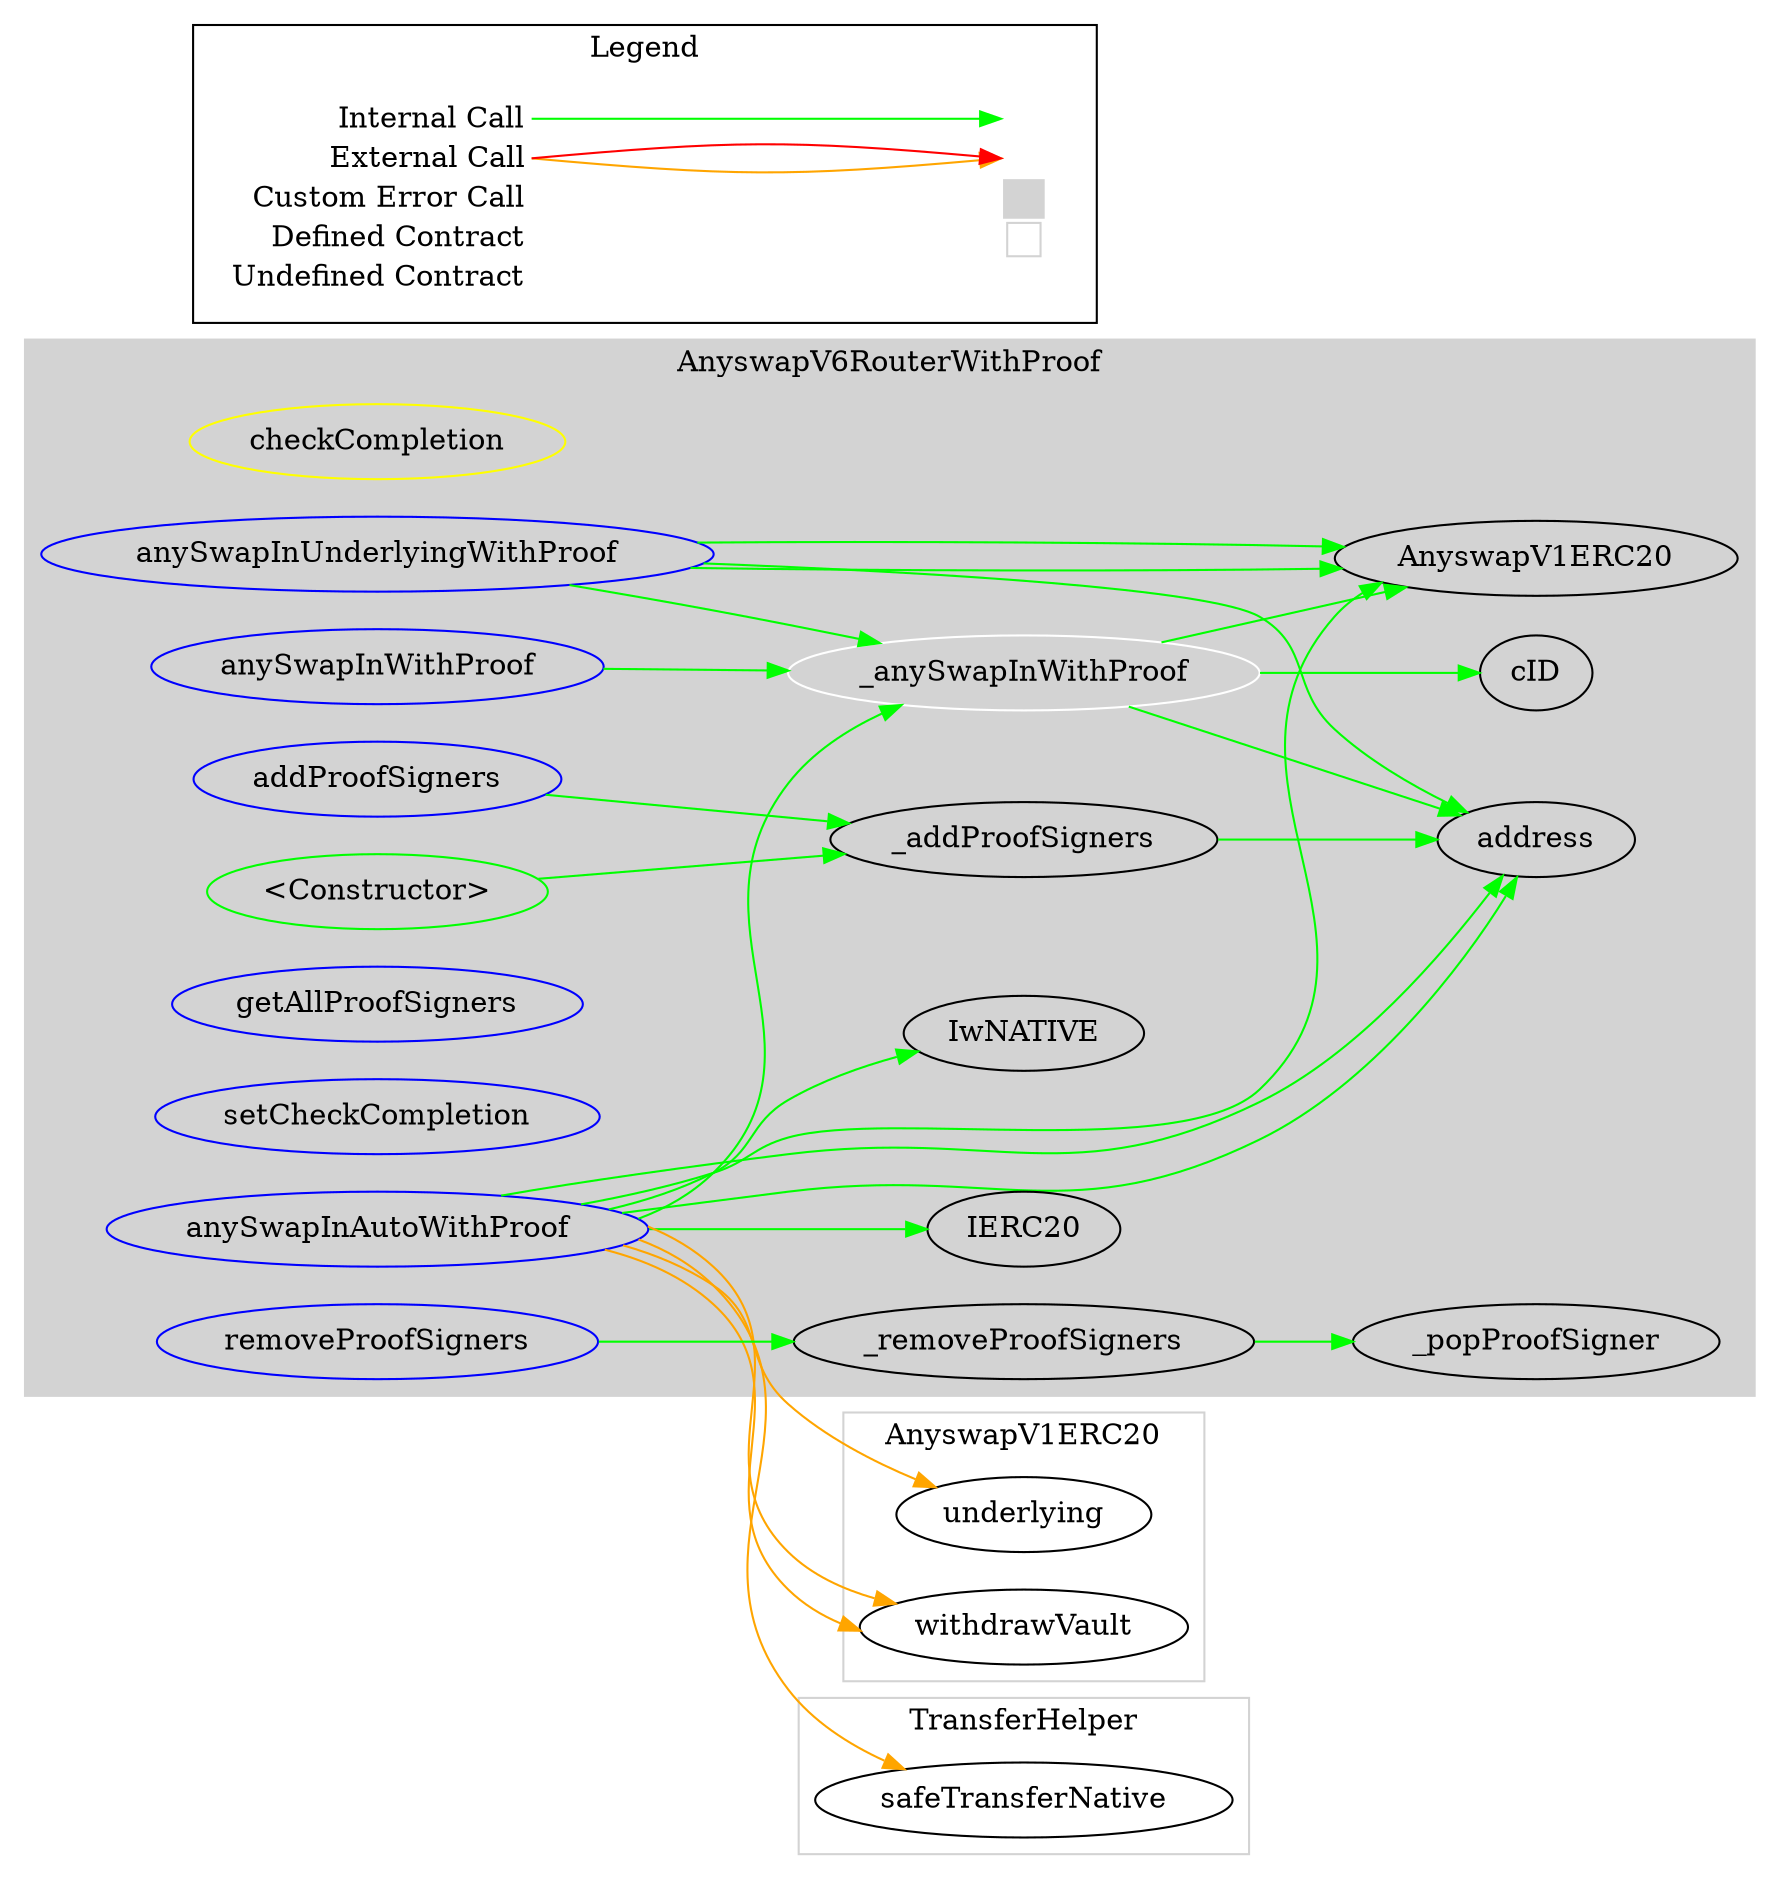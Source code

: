 digraph G {
  graph [ ratio = "auto", page = "100", compound =true ];
subgraph "clusterAnyswapV6RouterWithProof" {
  graph [ label = "AnyswapV6RouterWithProof", color = "lightgray", style = "filled", bgcolor = "lightgray" ];
  "AnyswapV6RouterWithProof.checkCompletion" [ label = "checkCompletion", color = "yellow" ];
  "AnyswapV6RouterWithProof.<Constructor>" [ label = "<Constructor>", color = "green" ];
  "AnyswapV6RouterWithProof._anySwapInWithProof" [ label = "_anySwapInWithProof", color = "white" ];
  "AnyswapV6RouterWithProof.anySwapInWithProof" [ label = "anySwapInWithProof", color = "blue" ];
  "AnyswapV6RouterWithProof.anySwapInUnderlyingWithProof" [ label = "anySwapInUnderlyingWithProof", color = "blue" ];
  "AnyswapV6RouterWithProof.anySwapInAutoWithProof" [ label = "anySwapInAutoWithProof", color = "blue" ];
  "AnyswapV6RouterWithProof.getAllProofSigners" [ label = "getAllProofSigners", color = "blue" ];
  "AnyswapV6RouterWithProof.setCheckCompletion" [ label = "setCheckCompletion", color = "blue" ];
  "AnyswapV6RouterWithProof.addProofSigners" [ label = "addProofSigners", color = "blue" ];
  "AnyswapV6RouterWithProof.removeProofSigners" [ label = "removeProofSigners", color = "blue" ];
  "AnyswapV6RouterWithProof._addProofSigners" [ label = "_addProofSigners" ];
  "AnyswapV6RouterWithProof._removeProofSigners" [ label = "_removeProofSigners" ];
  "AnyswapV6RouterWithProof._popProofSigner" [ label = "_popProofSigner" ];
  "AnyswapV6RouterWithProof.address" [ label = "address" ];
  "AnyswapV6RouterWithProof.AnyswapV1ERC20" [ label = "AnyswapV1ERC20" ];
  "AnyswapV6RouterWithProof.cID" [ label = "cID" ];
  "AnyswapV6RouterWithProof.IERC20" [ label = "IERC20" ];
  "AnyswapV6RouterWithProof.IwNATIVE" [ label = "IwNATIVE" ];
}

subgraph "clusterAnyswapV1ERC20" {
  graph [ label = "AnyswapV1ERC20", color = "lightgray" ];
  "AnyswapV1ERC20.underlying" [ label = "underlying" ];
  "AnyswapV1ERC20.withdrawVault" [ label = "withdrawVault" ];
}

subgraph "clusterTransferHelper" {
  graph [ label = "TransferHelper", color = "lightgray" ];
  "TransferHelper.safeTransferNative" [ label = "safeTransferNative" ];
}

  "AnyswapV6RouterWithProof.<Constructor>";
  "AnyswapV6RouterWithProof._addProofSigners";
  "AnyswapV6RouterWithProof._anySwapInWithProof";
  "AnyswapV6RouterWithProof.address";
  "AnyswapV6RouterWithProof.AnyswapV1ERC20";
  "AnyswapV6RouterWithProof.cID";
  "AnyswapV6RouterWithProof.anySwapInWithProof";
  "AnyswapV6RouterWithProof.anySwapInUnderlyingWithProof";
  "AnyswapV6RouterWithProof.anySwapInAutoWithProof";
  "AnyswapV1ERC20.underlying";
  "AnyswapV6RouterWithProof.IERC20";
  "AnyswapV1ERC20.withdrawVault";
  "AnyswapV6RouterWithProof.IwNATIVE";
  "TransferHelper.safeTransferNative";
  "AnyswapV6RouterWithProof.addProofSigners";
  "AnyswapV6RouterWithProof.removeProofSigners";
  "AnyswapV6RouterWithProof._removeProofSigners";
  "AnyswapV6RouterWithProof._popProofSigner";
  "AnyswapV6RouterWithProof.<Constructor>" -> "AnyswapV6RouterWithProof._addProofSigners" [ color = "green" ];
  "AnyswapV6RouterWithProof._anySwapInWithProof" -> "AnyswapV6RouterWithProof.address" [ color = "green" ];
  "AnyswapV6RouterWithProof._anySwapInWithProof" -> "AnyswapV6RouterWithProof.AnyswapV1ERC20" [ color = "green" ];
  "AnyswapV6RouterWithProof._anySwapInWithProof" -> "AnyswapV6RouterWithProof.cID" [ color = "green" ];
  "AnyswapV6RouterWithProof.anySwapInWithProof" -> "AnyswapV6RouterWithProof._anySwapInWithProof" [ color = "green" ];
  "AnyswapV6RouterWithProof.anySwapInUnderlyingWithProof" -> "AnyswapV6RouterWithProof.AnyswapV1ERC20" [ color = "green" ];
  "AnyswapV6RouterWithProof.anySwapInUnderlyingWithProof" -> "AnyswapV6RouterWithProof.address" [ color = "green" ];
  "AnyswapV6RouterWithProof.anySwapInUnderlyingWithProof" -> "AnyswapV6RouterWithProof._anySwapInWithProof" [ color = "green" ];
  "AnyswapV6RouterWithProof.anySwapInUnderlyingWithProof" -> "AnyswapV6RouterWithProof.AnyswapV1ERC20" [ color = "green" ];
  "AnyswapV6RouterWithProof.anySwapInAutoWithProof" -> "AnyswapV6RouterWithProof._anySwapInWithProof" [ color = "green" ];
  "AnyswapV6RouterWithProof.anySwapInAutoWithProof" -> "AnyswapV6RouterWithProof.AnyswapV1ERC20" [ color = "green" ];
  "AnyswapV6RouterWithProof.anySwapInAutoWithProof" -> "AnyswapV1ERC20.underlying" [ color = "orange" ];
  "AnyswapV6RouterWithProof.anySwapInAutoWithProof" -> "AnyswapV6RouterWithProof.address" [ color = "green" ];
  "AnyswapV6RouterWithProof.anySwapInAutoWithProof" -> "AnyswapV6RouterWithProof.IERC20" [ color = "green" ];
  "AnyswapV6RouterWithProof.anySwapInAutoWithProof" -> "AnyswapV1ERC20.withdrawVault" [ color = "orange" ];
  "AnyswapV6RouterWithProof.anySwapInAutoWithProof" -> "AnyswapV6RouterWithProof.address" [ color = "green" ];
  "AnyswapV6RouterWithProof.anySwapInAutoWithProof" -> "AnyswapV6RouterWithProof.IwNATIVE" [ color = "green" ];
  "AnyswapV6RouterWithProof.anySwapInAutoWithProof" -> "TransferHelper.safeTransferNative" [ color = "orange" ];
  "AnyswapV6RouterWithProof.anySwapInAutoWithProof" -> "AnyswapV1ERC20.withdrawVault" [ color = "orange" ];
  "AnyswapV6RouterWithProof.addProofSigners" -> "AnyswapV6RouterWithProof._addProofSigners" [ color = "green" ];
  "AnyswapV6RouterWithProof.removeProofSigners" -> "AnyswapV6RouterWithProof._removeProofSigners" [ color = "green" ];
  "AnyswapV6RouterWithProof._addProofSigners" -> "AnyswapV6RouterWithProof.address" [ color = "green" ];
  "AnyswapV6RouterWithProof._removeProofSigners" -> "AnyswapV6RouterWithProof._popProofSigner" [ color = "green" ];


rankdir=LR
node [shape=plaintext]
subgraph cluster_01 { 
label = "Legend";
key [label=<<table border="0" cellpadding="2" cellspacing="0" cellborder="0">
  <tr><td align="right" port="i1">Internal Call</td></tr>
  <tr><td align="right" port="i2">External Call</td></tr>
  <tr><td align="right" port="i2">Custom Error Call</td></tr>
  <tr><td align="right" port="i3">Defined Contract</td></tr>
  <tr><td align="right" port="i4">Undefined Contract</td></tr>
  </table>>]
key2 [label=<<table border="0" cellpadding="2" cellspacing="0" cellborder="0">
  <tr><td port="i1">&nbsp;&nbsp;&nbsp;</td></tr>
  <tr><td port="i2">&nbsp;&nbsp;&nbsp;</td></tr>
  <tr><td port="i3" bgcolor="lightgray">&nbsp;&nbsp;&nbsp;</td></tr>
  <tr><td port="i4">
    <table border="1" cellborder="0" cellspacing="0" cellpadding="7" color="lightgray">
      <tr>
       <td></td>
      </tr>
     </table>
  </td></tr>
  </table>>]
key:i1:e -> key2:i1:w [color="green"]
key:i2:e -> key2:i2:w [color="orange"]
key:i2:e -> key2:i2:w [color="red"]
}
}

